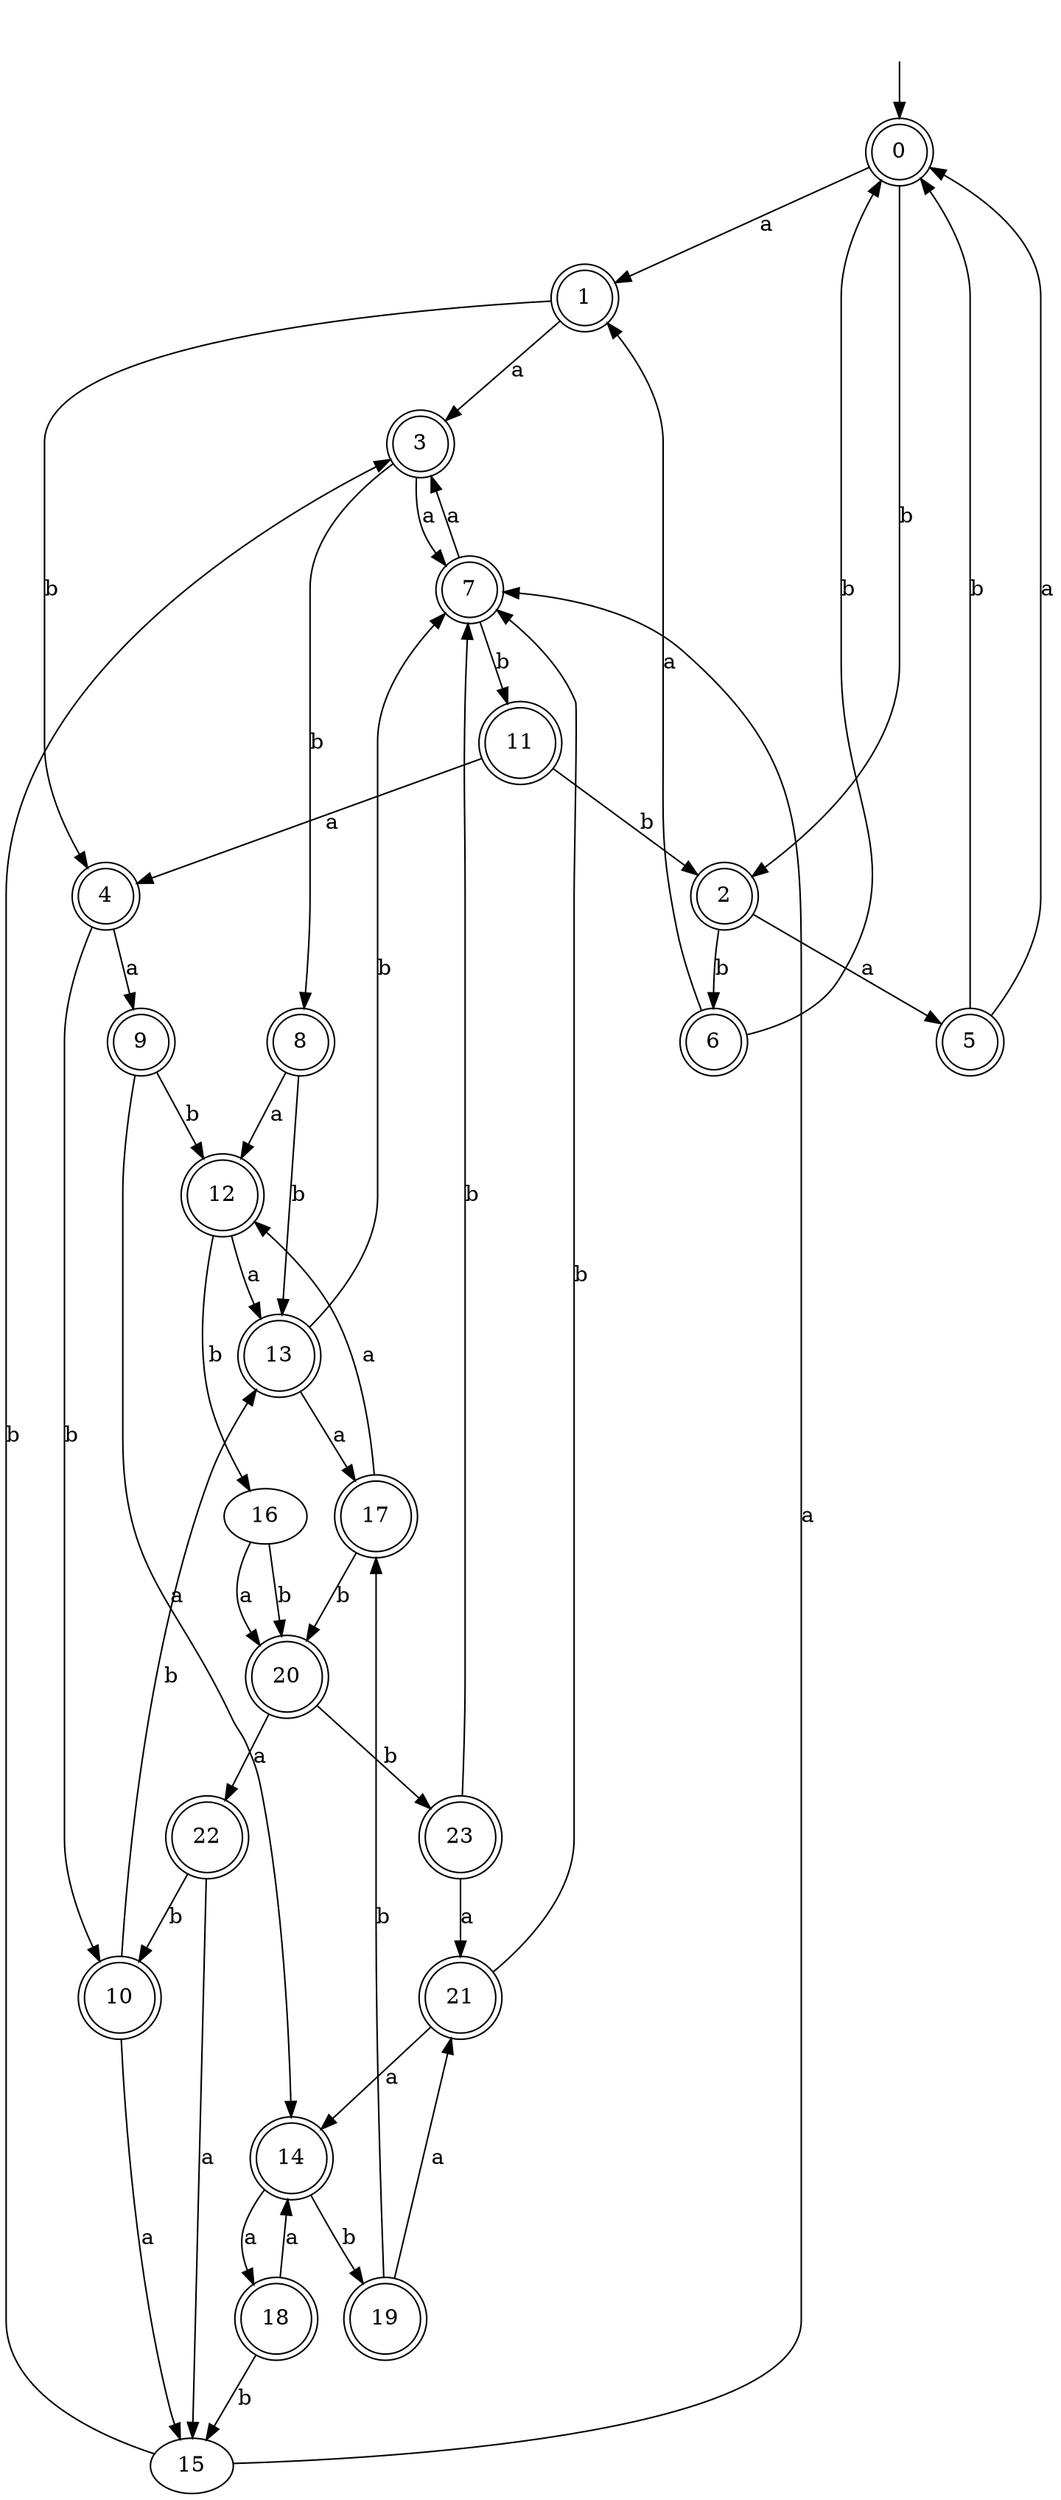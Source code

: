 digraph RandomDFA {
  __start0 [label="", shape=none];
  __start0 -> 0 [label=""];
  0 [shape=circle] [shape=doublecircle]
  0 -> 1 [label="a"]
  0 -> 2 [label="b"]
  1 [shape=doublecircle]
  1 -> 3 [label="a"]
  1 -> 4 [label="b"]
  2 [shape=doublecircle]
  2 -> 5 [label="a"]
  2 -> 6 [label="b"]
  3 [shape=doublecircle]
  3 -> 7 [label="a"]
  3 -> 8 [label="b"]
  4 [shape=doublecircle]
  4 -> 9 [label="a"]
  4 -> 10 [label="b"]
  5 [shape=doublecircle]
  5 -> 0 [label="a"]
  5 -> 0 [label="b"]
  6 [shape=doublecircle]
  6 -> 1 [label="a"]
  6 -> 0 [label="b"]
  7 [shape=doublecircle]
  7 -> 3 [label="a"]
  7 -> 11 [label="b"]
  8 [shape=doublecircle]
  8 -> 12 [label="a"]
  8 -> 13 [label="b"]
  9 [shape=doublecircle]
  9 -> 14 [label="a"]
  9 -> 12 [label="b"]
  10 [shape=doublecircle]
  10 -> 15 [label="a"]
  10 -> 13 [label="b"]
  11 [shape=doublecircle]
  11 -> 4 [label="a"]
  11 -> 2 [label="b"]
  12 [shape=doublecircle]
  12 -> 13 [label="a"]
  12 -> 16 [label="b"]
  13 [shape=doublecircle]
  13 -> 17 [label="a"]
  13 -> 7 [label="b"]
  14 [shape=doublecircle]
  14 -> 18 [label="a"]
  14 -> 19 [label="b"]
  15
  15 -> 7 [label="a"]
  15 -> 3 [label="b"]
  16
  16 -> 20 [label="a"]
  16 -> 20 [label="b"]
  17 [shape=doublecircle]
  17 -> 12 [label="a"]
  17 -> 20 [label="b"]
  18 [shape=doublecircle]
  18 -> 14 [label="a"]
  18 -> 15 [label="b"]
  19 [shape=doublecircle]
  19 -> 21 [label="a"]
  19 -> 17 [label="b"]
  20 [shape=doublecircle]
  20 -> 22 [label="a"]
  20 -> 23 [label="b"]
  21 [shape=doublecircle]
  21 -> 14 [label="a"]
  21 -> 7 [label="b"]
  22 [shape=doublecircle]
  22 -> 15 [label="a"]
  22 -> 10 [label="b"]
  23 [shape=doublecircle]
  23 -> 21 [label="a"]
  23 -> 7 [label="b"]
}
